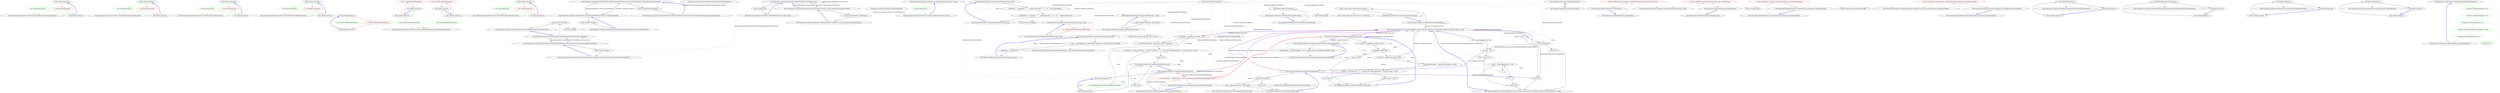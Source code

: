 digraph  {
n0 [cluster="lambda expression", label="Entry lambda expression", span="16-16"];
n1 [cluster="lambda expression", color=red, community=0, label="2: new RomanianFormatter()", span="16-16"];
n2 [cluster="lambda expression", label="Exit lambda expression", span="16-16"];
n3 [cluster="Humanizer.Localisation.Formatters.RomanianFormatter.RomanianFormatter()", label="Entry Humanizer.Localisation.Formatters.RomanianFormatter.RomanianFormatter()", span="2-2"];
n4 [cluster="lambda expression", label="Entry lambda expression", span="17-17"];
n5 [cluster="lambda expression", color=red, community=0, label="2: new RussianFormatter()", span="17-17"];
n6 [cluster="lambda expression", label="Exit lambda expression", span="17-17"];
n7 [cluster="Humanizer.Localisation.Formatters.RussianFormatter.RussianFormatter()", label="Entry Humanizer.Localisation.Formatters.RussianFormatter.RussianFormatter()", span="4-4"];
n8 [cluster="lambda expression", label="Entry lambda expression", span="18-18"];
n9 [cluster="lambda expression", color=red, community=0, label="2: new ArabicFormatter()", span="18-18"];
n10 [cluster="lambda expression", label="Exit lambda expression", span="18-18"];
n11 [cluster="Humanizer.Localisation.Formatters.ArabicFormatter.ArabicFormatter()", label="Entry Humanizer.Localisation.Formatters.ArabicFormatter.ArabicFormatter()", span="2-2"];
n12 [cluster="lambda expression", label="Entry lambda expression", span="19-19"];
n13 [cluster="lambda expression", color=red, community=0, label="2: new HebrewFormatter()", span="19-19"];
n14 [cluster="lambda expression", label="Exit lambda expression", span="19-19"];
n15 [cluster="Humanizer.Localisation.Formatters.HebrewFormatter.HebrewFormatter()", label="Entry Humanizer.Localisation.Formatters.HebrewFormatter.HebrewFormatter()", span="2-2"];
n16 [cluster="lambda expression", label="Entry lambda expression", span="20-20"];
n17 [cluster="lambda expression", color=red, community=0, label="2: new CzechSlovakPolishFormatter()", span="20-20"];
n18 [cluster="lambda expression", label="Exit lambda expression", span="20-20"];
n19 [cluster="Humanizer.Localisation.Formatters.CzechSlovakPolishFormatter.CzechSlovakPolishFormatter()", label="Entry Humanizer.Localisation.Formatters.CzechSlovakPolishFormatter.CzechSlovakPolishFormatter()", span="2-2"];
n20 [cluster="lambda expression", label="Entry lambda expression", span="21-21"];
n21 [cluster="lambda expression", color=red, community=1, label="2: new CzechSlovakPolishFormatter()", span="21-21"];
n22 [cluster="lambda expression", label="Exit lambda expression", span="21-21"];
n23 [cluster="lambda expression", label="Entry lambda expression", span="22-22"];
n24 [cluster="lambda expression", color=red, community=1, label="2: new CzechSlovakPolishFormatter()", span="22-22"];
n25 [cluster="lambda expression", label="Exit lambda expression", span="22-22"];
n26 [cluster="lambda expression", label="Entry lambda expression", span="23-23"];
n27 [cluster="lambda expression", color=red, community=0, label="2: new SerbianFormatter()", span="23-23"];
n28 [cluster="lambda expression", label="Exit lambda expression", span="23-23"];
n29 [cluster="Humanizer.Localisation.Formatters.SerbianFormatter.SerbianFormatter()", label="Entry Humanizer.Localisation.Formatters.SerbianFormatter.SerbianFormatter()", span="2-2"];
d1 [cluster="lambda expression", color=green, community=0, label="2: new RomanianFormatter()", span="16-16"];
d5 [cluster="lambda expression", color=green, community=0, label="2: new RussianFormatter()", span="17-17"];
d9 [cluster="lambda expression", color=green, community=0, label="2: new ArabicFormatter()", span="18-18"];
d13 [cluster="lambda expression", color=green, community=0, label="2: new HebrewFormatter()", span="19-19"];
d17 [cluster="lambda expression", color=green, community=0, label="2: new CzechSlovakPolishFormatter()", span="20-20"];
d21 [cluster="lambda expression", color=green, community=0, label="2: new CzechSlovakPolishFormatter()", span="21-21"];
d24 [cluster="lambda expression", color=green, community=0, label="2: new CzechSlovakPolishFormatter()", span="22-22"];
d27 [cluster="lambda expression", color=green, community=0, label="2: new SerbianFormatter()", span="23-23"];
m1_7 [cluster="Humanizer.Localisation.NumberToWords.DefaultNumberToWordsConverter.ConvertToOrdinal(int, Humanizer.GrammaticalGender)", file="DefaultNumberToWordsConverter.cs", label="Entry Humanizer.Localisation.NumberToWords.DefaultNumberToWordsConverter.ConvertToOrdinal(int, Humanizer.GrammaticalGender)", span="35-35"];
m1_8 [cluster="Humanizer.Localisation.NumberToWords.DefaultNumberToWordsConverter.ConvertToOrdinal(int, Humanizer.GrammaticalGender)", file="DefaultNumberToWordsConverter.cs", label="return ConvertToOrdinal(number);", span="37-37"];
m1_9 [cluster="Humanizer.Localisation.NumberToWords.DefaultNumberToWordsConverter.ConvertToOrdinal(int, Humanizer.GrammaticalGender)", file="DefaultNumberToWordsConverter.cs", label="Exit Humanizer.Localisation.NumberToWords.DefaultNumberToWordsConverter.ConvertToOrdinal(int, Humanizer.GrammaticalGender)", span="35-35"];
m1_6 [cluster="int.ToString()", file="DefaultNumberToWordsConverter.cs", label="Entry int.ToString()", span="0-0"];
m1_3 [cluster="Humanizer.Localisation.NumberToWords.DefaultNumberToWordsConverter.Convert(int)", file="DefaultNumberToWordsConverter.cs", label="Entry Humanizer.Localisation.NumberToWords.DefaultNumberToWordsConverter.Convert(int)", span="22-22"];
m1_4 [cluster="Humanizer.Localisation.NumberToWords.DefaultNumberToWordsConverter.Convert(int)", file="DefaultNumberToWordsConverter.cs", label="return number.ToString();", span="24-24"];
m1_5 [cluster="Humanizer.Localisation.NumberToWords.DefaultNumberToWordsConverter.Convert(int)", file="DefaultNumberToWordsConverter.cs", label="Exit Humanizer.Localisation.NumberToWords.DefaultNumberToWordsConverter.Convert(int)", span="22-22"];
m1_0 [cluster="Humanizer.Localisation.NumberToWords.DefaultNumberToWordsConverter.Convert(int, Humanizer.GrammaticalGender)", file="DefaultNumberToWordsConverter.cs", label="Entry Humanizer.Localisation.NumberToWords.DefaultNumberToWordsConverter.Convert(int, Humanizer.GrammaticalGender)", span="12-12"];
m1_1 [cluster="Humanizer.Localisation.NumberToWords.DefaultNumberToWordsConverter.Convert(int, Humanizer.GrammaticalGender)", file="DefaultNumberToWordsConverter.cs", label="return Convert(number);", span="14-14"];
m1_2 [cluster="Humanizer.Localisation.NumberToWords.DefaultNumberToWordsConverter.Convert(int, Humanizer.GrammaticalGender)", file="DefaultNumberToWordsConverter.cs", label="Exit Humanizer.Localisation.NumberToWords.DefaultNumberToWordsConverter.Convert(int, Humanizer.GrammaticalGender)", span="12-12"];
m1_10 [cluster="Humanizer.Localisation.NumberToWords.DefaultNumberToWordsConverter.ConvertToOrdinal(int)", file="DefaultNumberToWordsConverter.cs", label="Entry Humanizer.Localisation.NumberToWords.DefaultNumberToWordsConverter.ConvertToOrdinal(int)", span="45-45"];
m1_11 [cluster="Humanizer.Localisation.NumberToWords.DefaultNumberToWordsConverter.ConvertToOrdinal(int)", file="DefaultNumberToWordsConverter.cs", label="return number.ToString();", span="47-47"];
m1_12 [cluster="Humanizer.Localisation.NumberToWords.DefaultNumberToWordsConverter.ConvertToOrdinal(int)", file="DefaultNumberToWordsConverter.cs", label="Exit Humanizer.Localisation.NumberToWords.DefaultNumberToWordsConverter.ConvertToOrdinal(int)", span="45-45"];
m1_13 [file="DefaultNumberToWordsConverter.cs", label="Humanizer.Localisation.NumberToWords.DefaultNumberToWordsConverter", span=""];
m2_3 [cluster="Humanizer.Localisation.Ordinalizers.DefaultOrdinalizer.Convert(int, string)", file="DefaultOrdinalizer.cs", label="Entry Humanizer.Localisation.Ordinalizers.DefaultOrdinalizer.Convert(int, string)", span="9-9"];
m2_4 [cluster="Humanizer.Localisation.Ordinalizers.DefaultOrdinalizer.Convert(int, string)", file="DefaultOrdinalizer.cs", label="return numberString;", span="11-11"];
m2_5 [cluster="Humanizer.Localisation.Ordinalizers.DefaultOrdinalizer.Convert(int, string)", file="DefaultOrdinalizer.cs", label="Exit Humanizer.Localisation.Ordinalizers.DefaultOrdinalizer.Convert(int, string)", span="9-9"];
m2_0 [cluster="Humanizer.Localisation.Ordinalizers.DefaultOrdinalizer.Convert(int, string, Humanizer.GrammaticalGender)", file="DefaultOrdinalizer.cs", label="Entry Humanizer.Localisation.Ordinalizers.DefaultOrdinalizer.Convert(int, string, Humanizer.GrammaticalGender)", span="4-4"];
m2_1 [cluster="Humanizer.Localisation.Ordinalizers.DefaultOrdinalizer.Convert(int, string, Humanizer.GrammaticalGender)", file="DefaultOrdinalizer.cs", label="return Convert(number, numberString);", span="6-6"];
m2_2 [cluster="Humanizer.Localisation.Ordinalizers.DefaultOrdinalizer.Convert(int, string, Humanizer.GrammaticalGender)", file="DefaultOrdinalizer.cs", label="Exit Humanizer.Localisation.Ordinalizers.DefaultOrdinalizer.Convert(int, string, Humanizer.GrammaticalGender)", span="4-4"];
m2_6 [file="DefaultOrdinalizer.cs", label="Humanizer.Localisation.Ordinalizers.DefaultOrdinalizer", span=""];
m4_0 [cluster="Humanizer.Localisation.Ordinalizers.GermanOrdinalizer.Convert(int, string)", file="GermanOrdinalizer.cs", label="Entry Humanizer.Localisation.Ordinalizers.GermanOrdinalizer.Convert(int, string)", span="4-4"];
m4_1 [cluster="Humanizer.Localisation.Ordinalizers.GermanOrdinalizer.Convert(int, string)", color=green, community=0, file="GermanOrdinalizer.cs", label="1: return numberString + ''.'';", span="6-6"];
m4_2 [cluster="Humanizer.Localisation.Ordinalizers.GermanOrdinalizer.Convert(int, string)", file="GermanOrdinalizer.cs", label="Exit Humanizer.Localisation.Ordinalizers.GermanOrdinalizer.Convert(int, string)", span="4-4"];
m9_2 [cluster="Humanizer.Inflections.Vocabulary.AddIrregular(string, string)", file="NumberToWordsExtension.cs", label="Entry Humanizer.Inflections.Vocabulary.AddIrregular(string, string)", span="26-26"];
m9_3 [cluster="Humanizer.Inflections.Vocabulary.AddIrregular(string, string)", file="NumberToWordsExtension.cs", label="AddPlural(''('' + singular[0] + '')'' + singular.Substring(1) + ''$'', ''$1'' + plural.Substring(1))", span="28-28"];
m9_4 [cluster="Humanizer.Inflections.Vocabulary.AddIrregular(string, string)", file="NumberToWordsExtension.cs", label="AddSingular(''('' + plural[0] + '')'' + plural.Substring(1) + ''$'', ''$1'' + singular.Substring(1))", span="29-29"];
m9_5 [cluster="Humanizer.Inflections.Vocabulary.AddIrregular(string, string)", file="NumberToWordsExtension.cs", label="Exit Humanizer.Inflections.Vocabulary.AddIrregular(string, string)", span="26-26"];
m9_71 [cluster="System.Text.RegularExpressions.Regex.Replace(string, string)", file="NumberToWordsExtension.cs", label="Entry System.Text.RegularExpressions.Regex.Replace(string, string)", span="0-0"];
m9_9 [cluster="Humanizer.Inflections.Vocabulary.AddUncountable(string)", file="NumberToWordsExtension.cs", label="Entry Humanizer.Inflections.Vocabulary.AddUncountable(string)", span="36-36"];
m9_10 [cluster="Humanizer.Inflections.Vocabulary.AddUncountable(string)", file="NumberToWordsExtension.cs", label="_uncountables.Add(word.ToLower())", span="38-38"];
m9_11 [cluster="Humanizer.Inflections.Vocabulary.AddUncountable(string)", file="NumberToWordsExtension.cs", label="Exit Humanizer.Inflections.Vocabulary.AddUncountable(string)", span="36-36"];
m9_43 [cluster="Humanizer.Inflections.Vocabulary.Singularize(string, Humanizer.Plurality)", file="NumberToWordsExtension.cs", label="Entry Humanizer.Inflections.Vocabulary.Singularize(string, Humanizer.Plurality)", span="123-123"];
m9_44 [cluster="Humanizer.Inflections.Vocabulary.Singularize(string, Humanizer.Plurality)", file="NumberToWordsExtension.cs", label="return plurality == Plurality.Singular ? word : Singularize(word, inputIsKnownToBePlural: false);", span="125-125"];
m9_45 [cluster="Humanizer.Inflections.Vocabulary.Singularize(string, Humanizer.Plurality)", file="NumberToWordsExtension.cs", label="Exit Humanizer.Inflections.Vocabulary.Singularize(string, Humanizer.Plurality)", span="123-123"];
m9_7 [cluster="Humanizer.Inflections.Vocabulary.AddPlural(string, string)", file="NumberToWordsExtension.cs", label="Entry Humanizer.Inflections.Vocabulary.AddPlural(string, string)", span="46-46"];
m9_14 [cluster="Humanizer.Inflections.Vocabulary.AddPlural(string, string)", file="NumberToWordsExtension.cs", label="_plurals.Add(new Rule(rule, replacement))", span="48-48"];
m9_15 [cluster="Humanizer.Inflections.Vocabulary.AddPlural(string, string)", file="NumberToWordsExtension.cs", label="Exit Humanizer.Inflections.Vocabulary.AddPlural(string, string)", span="46-46"];
m9_61 [cluster="System.Collections.Generic.List<T>.Contains(T)", file="NumberToWordsExtension.cs", label="Entry System.Collections.Generic.List<T>.Contains(T)", span="0-0"];
m9_23 [cluster="Humanizer.Inflections.Vocabulary.Pluralize(string, bool)", file="NumberToWordsExtension.cs", label="var asSingular = ApplyRules(_singulars, word)", span="74-74"];
m9_29 [cluster="Humanizer.Inflections.Vocabulary.ApplyRules(System.Collections.Generic.IList<Humanizer.Inflections.Vocabulary.Rule>, string)", file="NumberToWordsExtension.cs", label="Entry Humanizer.Inflections.Vocabulary.ApplyRules(System.Collections.Generic.IList<Humanizer.Inflections.Vocabulary.Rule>, string)", span="128-128"];
m9_46 [cluster="Humanizer.Inflections.Vocabulary.ApplyRules(System.Collections.Generic.IList<Humanizer.Inflections.Vocabulary.Rule>, string)", file="NumberToWordsExtension.cs", label="word == null", span="130-130"];
m9_48 [cluster="Humanizer.Inflections.Vocabulary.ApplyRules(System.Collections.Generic.IList<Humanizer.Inflections.Vocabulary.Rule>, string)", file="NumberToWordsExtension.cs", label="IsUncountable(word)", span="133-133"];
m9_49 [cluster="Humanizer.Inflections.Vocabulary.ApplyRules(System.Collections.Generic.IList<Humanizer.Inflections.Vocabulary.Rule>, string)", file="NumberToWordsExtension.cs", label="return word;", span="134-134"];
m9_50 [cluster="Humanizer.Inflections.Vocabulary.ApplyRules(System.Collections.Generic.IList<Humanizer.Inflections.Vocabulary.Rule>, string)", file="NumberToWordsExtension.cs", label="var result = word", span="136-136"];
m9_51 [cluster="Humanizer.Inflections.Vocabulary.ApplyRules(System.Collections.Generic.IList<Humanizer.Inflections.Vocabulary.Rule>, string)", file="NumberToWordsExtension.cs", label="int i = rules.Count - 1", span="137-137"];
m9_53 [cluster="Humanizer.Inflections.Vocabulary.ApplyRules(System.Collections.Generic.IList<Humanizer.Inflections.Vocabulary.Rule>, string)", file="NumberToWordsExtension.cs", label="(result = rules[i].Apply(word)) != null", span="139-139"];
m9_47 [cluster="Humanizer.Inflections.Vocabulary.ApplyRules(System.Collections.Generic.IList<Humanizer.Inflections.Vocabulary.Rule>, string)", file="NumberToWordsExtension.cs", label="return null;", span="131-131"];
m9_55 [cluster="Humanizer.Inflections.Vocabulary.ApplyRules(System.Collections.Generic.IList<Humanizer.Inflections.Vocabulary.Rule>, string)", file="NumberToWordsExtension.cs", label="return result;", span="142-142"];
m9_52 [cluster="Humanizer.Inflections.Vocabulary.ApplyRules(System.Collections.Generic.IList<Humanizer.Inflections.Vocabulary.Rule>, string)", file="NumberToWordsExtension.cs", label="i >= 0", span="137-137"];
m9_54 [cluster="Humanizer.Inflections.Vocabulary.ApplyRules(System.Collections.Generic.IList<Humanizer.Inflections.Vocabulary.Rule>, string)", file="NumberToWordsExtension.cs", label="i--", span="137-137"];
m9_56 [cluster="Humanizer.Inflections.Vocabulary.ApplyRules(System.Collections.Generic.IList<Humanizer.Inflections.Vocabulary.Rule>, string)", file="NumberToWordsExtension.cs", label="Exit Humanizer.Inflections.Vocabulary.ApplyRules(System.Collections.Generic.IList<Humanizer.Inflections.Vocabulary.Rule>, string)", span="128-128"];
m9_8 [cluster="Humanizer.Inflections.Vocabulary.AddSingular(string, string)", file="NumberToWordsExtension.cs", label="Entry Humanizer.Inflections.Vocabulary.AddSingular(string, string)", span="56-56"];
m9_17 [cluster="Humanizer.Inflections.Vocabulary.AddSingular(string, string)", color=red, community=0, file="NumberToWordsExtension.cs", label="0: _singulars.Add(new Rule(rule, replacement))", span="58-58"];
m9_18 [cluster="Humanizer.Inflections.Vocabulary.AddSingular(string, string)", file="NumberToWordsExtension.cs", label="Exit Humanizer.Inflections.Vocabulary.AddSingular(string, string)", span="56-56"];
m9_19 [cluster="Humanizer.Inflections.Vocabulary.Pluralize(string, bool)", file="NumberToWordsExtension.cs", label="Entry Humanizer.Inflections.Vocabulary.Pluralize(string, bool)", span="67-67"];
m9_20 [cluster="lambda expression", file="NumberToWordsExtension.cs", label="Entry lambda expression", span="20-20"];
m9_21 [cluster="lambda expression", color=green, community=0, file="NumberToWordsExtension.cs", label="0: new BrazilianPortugueseNumberToWordsConverter()", span="20-20"];
m9_25 [cluster="Humanizer.Inflections.Vocabulary.Pluralize(string, bool)", file="NumberToWordsExtension.cs", label="asSingular != null && asSingular != word && asSingular + ''s'' != word && asSingularAsPlural == word && result != word", span="76-76"];
m9_26 [cluster="Humanizer.Inflections.Vocabulary.Pluralize(string, bool)", file="NumberToWordsExtension.cs", label="return word;", span="77-77"];
m9_22 [cluster="lambda expression", file="NumberToWordsExtension.cs", label="Exit lambda expression", span="20-20"];
m9_27 [cluster="Humanizer.Inflections.Vocabulary.Pluralize(string, bool)", file="NumberToWordsExtension.cs", label="return result;", span="79-79"];
m9_24 [cluster="Humanizer.Inflections.Vocabulary.Pluralize(string, bool)", file="NumberToWordsExtension.cs", label="var asSingularAsPlural = ApplyRules(_plurals, asSingular)", span="75-75"];
m9_28 [cluster="Humanizer.Inflections.Vocabulary.Pluralize(string, bool)", file="NumberToWordsExtension.cs", label="Exit Humanizer.Inflections.Vocabulary.Pluralize(string, bool)", span="67-67"];
m9_0 [cluster="Humanizer.Inflections.Vocabulary.Vocabulary()", file="NumberToWordsExtension.cs", label="Entry Humanizer.Inflections.Vocabulary.Vocabulary()", span="13-13"];
m9_1 [cluster="Humanizer.Inflections.Vocabulary.Vocabulary()", file="NumberToWordsExtension.cs", label="Exit Humanizer.Inflections.Vocabulary.Vocabulary()", span="13-13"];
m9_33 [cluster="Humanizer.Inflections.Vocabulary.Singularize(string, bool)", file="NumberToWordsExtension.cs", label="Entry Humanizer.Inflections.Vocabulary.Singularize(string, bool)", span="100-100"];
m9_34 [cluster="Humanizer.Inflections.Vocabulary.Singularize(string, bool)", file="NumberToWordsExtension.cs", label="var result = ApplyRules(_singulars, word)", span="102-102"];
m9_35 [cluster="Humanizer.Inflections.Vocabulary.Singularize(string, bool)", file="NumberToWordsExtension.cs", label=inputIsKnownToBePlural, span="104-104"];
m9_37 [cluster="Humanizer.Inflections.Vocabulary.Singularize(string, bool)", file="NumberToWordsExtension.cs", label="var asPlural = ApplyRules(_plurals, word)", span="108-108"];
m9_39 [cluster="Humanizer.Inflections.Vocabulary.Singularize(string, bool)", file="NumberToWordsExtension.cs", label="asPlural != word && word + ''s'' != asPlural && asPluralAsSingular == word && result != word", span="110-110"];
m9_40 [cluster="Humanizer.Inflections.Vocabulary.Singularize(string, bool)", file="NumberToWordsExtension.cs", label="return word;", span="111-111"];
m9_41 [cluster="Humanizer.Inflections.Vocabulary.Singularize(string, bool)", file="NumberToWordsExtension.cs", label="return result ?? word;", span="113-113"];
m9_36 [cluster="Humanizer.Inflections.Vocabulary.Singularize(string, bool)", file="NumberToWordsExtension.cs", label="return result;", span="105-105"];
m9_38 [cluster="Humanizer.Inflections.Vocabulary.Singularize(string, bool)", file="NumberToWordsExtension.cs", label="var asPluralAsSingular = ApplyRules(_singulars, asPlural)", span="109-109"];
m9_42 [cluster="Humanizer.Inflections.Vocabulary.Singularize(string, bool)", file="NumberToWordsExtension.cs", label="Exit Humanizer.Inflections.Vocabulary.Singularize(string, bool)", span="100-100"];
m9_58 [cluster="Humanizer.Inflections.Vocabulary.Rule.Apply(string)", file="NumberToWordsExtension.cs", label="Entry Humanizer.Inflections.Vocabulary.Rule.Apply(string)", span="161-161"];
m9_66 [cluster="Humanizer.Inflections.Vocabulary.Rule.Apply(string)", file="NumberToWordsExtension.cs", label="!_regex.IsMatch(word)", span="163-163"];
m9_68 [cluster="Humanizer.Inflections.Vocabulary.Rule.Apply(string)", file="NumberToWordsExtension.cs", label="return _regex.Replace(word, _replacement);", span="166-166"];
m9_67 [cluster="Humanizer.Inflections.Vocabulary.Rule.Apply(string)", file="NumberToWordsExtension.cs", label="return null;", span="164-164"];
m9_69 [cluster="Humanizer.Inflections.Vocabulary.Rule.Apply(string)", file="NumberToWordsExtension.cs", label="Exit Humanizer.Inflections.Vocabulary.Rule.Apply(string)", span="161-161"];
m9_57 [cluster="Humanizer.Inflections.Vocabulary.IsUncountable(string)", file="NumberToWordsExtension.cs", label="Entry Humanizer.Inflections.Vocabulary.IsUncountable(string)", span="145-145"];
m9_59 [cluster="Humanizer.Inflections.Vocabulary.IsUncountable(string)", file="NumberToWordsExtension.cs", label="return _uncountables.Contains(word.ToLower());", span="147-147"];
m9_60 [cluster="Humanizer.Inflections.Vocabulary.IsUncountable(string)", file="NumberToWordsExtension.cs", label="Exit Humanizer.Inflections.Vocabulary.IsUncountable(string)", span="145-145"];
m9_65 [cluster="System.Text.RegularExpressions.Regex.Regex(string, System.Text.RegularExpressions.RegexOptions)", file="NumberToWordsExtension.cs", label="Entry System.Text.RegularExpressions.Regex.Regex(string, System.Text.RegularExpressions.RegexOptions)", span="0-0"];
m9_70 [cluster="System.Text.RegularExpressions.Regex.IsMatch(string)", file="NumberToWordsExtension.cs", label="Entry System.Text.RegularExpressions.Regex.IsMatch(string)", span="0-0"];
m9_13 [cluster="System.Collections.Generic.List<T>.Add(T)", file="NumberToWordsExtension.cs", label="Entry System.Collections.Generic.List<T>.Add(T)", span="0-0"];
m9_16 [cluster="Humanizer.Inflections.Vocabulary.Rule.Rule(string, string)", file="NumberToWordsExtension.cs", label="Entry Humanizer.Inflections.Vocabulary.Rule.Rule(string, string)", span="155-155"];
m9_62 [cluster="Humanizer.Inflections.Vocabulary.Rule.Rule(string, string)", file="NumberToWordsExtension.cs", label="_regex = new Regex(pattern, RegexOptions.IgnoreCase | RegexOptionsUtil.Compiled)", span="157-157"];
m9_63 [cluster="Humanizer.Inflections.Vocabulary.Rule.Rule(string, string)", file="NumberToWordsExtension.cs", label="_replacement = replacement", span="158-158"];
m9_64 [cluster="Humanizer.Inflections.Vocabulary.Rule.Rule(string, string)", file="NumberToWordsExtension.cs", label="Exit Humanizer.Inflections.Vocabulary.Rule.Rule(string, string)", span="155-155"];
m9_12 [cluster="string.ToLower()", file="NumberToWordsExtension.cs", label="Entry string.ToLower()", span="0-0"];
m9_30 [cluster="Humanizer.Inflections.Vocabulary.Pluralize(string, Humanizer.Plurality)", file="NumberToWordsExtension.cs", label="Entry Humanizer.Inflections.Vocabulary.Pluralize(string, Humanizer.Plurality)", span="89-89"];
m9_31 [cluster="Humanizer.Inflections.Vocabulary.Pluralize(string, Humanizer.Plurality)", color=red, community=0, file="NumberToWordsExtension.cs", label="2: return plurality == Plurality.Plural ? word : Pluralize(word, inputIsKnownToBeSingular: false);", span="91-91"];
m9_32 [cluster="Humanizer.Inflections.Vocabulary.Pluralize(string, Humanizer.Plurality)", file="NumberToWordsExtension.cs", label="Exit Humanizer.Inflections.Vocabulary.Pluralize(string, Humanizer.Plurality)", span="89-89"];
m9_6 [cluster="string.Substring(int)", file="NumberToWordsExtension.cs", label="Entry string.Substring(int)", span="0-0"];
m9_72 [file="NumberToWordsExtension.cs", label="Humanizer.Inflections.Vocabulary", span=""];
m9_73 [file="NumberToWordsExtension.cs", label="Humanizer.Inflections.Vocabulary.Rule", span=""];
m11_28 [cluster="int.ToString(System.IFormatProvider)", file="OrdinalizeExtensions.cs", label="Entry int.ToString(System.IFormatProvider)", span="0-0"];
m11_7 [cluster="Humanizer.Localisation.Ordinalizers.SpanishOrdinalizer.SpanishOrdinalizer()", file="OrdinalizeExtensions.cs", label="Entry Humanizer.Localisation.Ordinalizers.SpanishOrdinalizer.SpanishOrdinalizer()", span="2-2"];
m11_25 [cluster="Humanizer.OrdinalizeExtensions.Ordinalize(int)", file="OrdinalizeExtensions.cs", label="Entry Humanizer.OrdinalizeExtensions.Ordinalize(int)", span="50-50"];
m11_26 [cluster="Humanizer.OrdinalizeExtensions.Ordinalize(int)", color=red, community=0, file="OrdinalizeExtensions.cs", label="0: return Ordinalizer.Convert(number, number.ToString(CultureInfo.InvariantCulture));", span="52-52"];
m11_27 [cluster="Humanizer.OrdinalizeExtensions.Ordinalize(int)", file="OrdinalizeExtensions.cs", label="Exit Humanizer.OrdinalizeExtensions.Ordinalize(int)", span="50-50"];
m11_21 [cluster="Humanizer.OrdinalizeExtensions.Ordinalize(string, Humanizer.GrammaticalGender)", file="OrdinalizeExtensions.cs", label="Entry Humanizer.OrdinalizeExtensions.Ordinalize(string, Humanizer.GrammaticalGender)", span="40-40"];
m11_22 [cluster="Humanizer.OrdinalizeExtensions.Ordinalize(string, Humanizer.GrammaticalGender)", color=red, community=0, file="OrdinalizeExtensions.cs", label="0: return Ordinalizer.Convert(int.Parse(numberString), numberString, gender);", span="42-42"];
m11_23 [cluster="Humanizer.OrdinalizeExtensions.Ordinalize(string, Humanizer.GrammaticalGender)", file="OrdinalizeExtensions.cs", label="Exit Humanizer.OrdinalizeExtensions.Ordinalize(string, Humanizer.GrammaticalGender)", span="40-40"];
m11_11 [cluster="Humanizer.Localisation.Ordinalizers.BrazilianPortugueseOrdinalizer.BrazilianPortugueseOrdinalizer()", file="OrdinalizeExtensions.cs", label="Entry Humanizer.Localisation.Ordinalizers.BrazilianPortugueseOrdinalizer.BrazilianPortugueseOrdinalizer()", span="2-2"];
m11_16 [cluster="Humanizer.OrdinalizeExtensions.Ordinalize(string)", file="OrdinalizeExtensions.cs", label="Entry Humanizer.OrdinalizeExtensions.Ordinalize(string)", span="26-26"];
m11_17 [cluster="Humanizer.OrdinalizeExtensions.Ordinalize(string)", color=red, community=0, file="OrdinalizeExtensions.cs", label="0: return Ordinalizer.Convert(int.Parse(numberString), numberString);", span="28-28"];
m11_18 [cluster="Humanizer.OrdinalizeExtensions.Ordinalize(string)", file="OrdinalizeExtensions.cs", label="Exit Humanizer.OrdinalizeExtensions.Ordinalize(string)", span="26-26"];
m11_19 [cluster="int.Parse(string)", file="OrdinalizeExtensions.cs", label="Entry int.Parse(string)", span="0-0"];
m11_3 [cluster="Humanizer.Localisation.Ordinalizers.EnglishOrdinalizer.EnglishOrdinalizer()", file="OrdinalizeExtensions.cs", label="Entry Humanizer.Localisation.Ordinalizers.EnglishOrdinalizer.EnglishOrdinalizer()", span="2-2"];
m11_20 [cluster="Humanizer.Localisation.Ordinalizers.DefaultOrdinalizer.Convert(int, string)", file="OrdinalizeExtensions.cs", label="Entry Humanizer.Localisation.Ordinalizers.DefaultOrdinalizer.Convert(int, string)", span="9-9"];
m11_29 [cluster="Humanizer.OrdinalizeExtensions.Ordinalize(int, Humanizer.GrammaticalGender)", file="OrdinalizeExtensions.cs", label="Entry Humanizer.OrdinalizeExtensions.Ordinalize(int, Humanizer.GrammaticalGender)", span="64-64"];
m11_30 [cluster="Humanizer.OrdinalizeExtensions.Ordinalize(int, Humanizer.GrammaticalGender)", color=red, community=0, file="OrdinalizeExtensions.cs", label="0: return Ordinalizer.Convert(number, number.ToString(CultureInfo.InvariantCulture), gender);", span="66-66"];
m11_31 [cluster="Humanizer.OrdinalizeExtensions.Ordinalize(int, Humanizer.GrammaticalGender)", file="OrdinalizeExtensions.cs", label="Exit Humanizer.OrdinalizeExtensions.Ordinalize(int, Humanizer.GrammaticalGender)", span="64-64"];
m11_15 [cluster="Humanizer.Localisation.Ordinalizers.RussianOrdinalizer.RussianOrdinalizer()", file="OrdinalizeExtensions.cs", label="Entry Humanizer.Localisation.Ordinalizers.RussianOrdinalizer.RussianOrdinalizer()", span="2-2"];
m11_12 [cluster="lambda expression", file="OrdinalizeExtensions.cs", label="Entry lambda expression", span="18-18"];
m11_0 [cluster="lambda expression", file="OrdinalizeExtensions.cs", label="Entry lambda expression", span="15-15"];
m11_1 [cluster="lambda expression", file="OrdinalizeExtensions.cs", label="new EnglishOrdinalizer()", span="15-15"];
m11_2 [cluster="lambda expression", file="OrdinalizeExtensions.cs", label="Exit lambda expression", span="15-15"];
m11_4 [cluster="lambda expression", file="OrdinalizeExtensions.cs", label="Entry lambda expression", span="16-16"];
m11_5 [cluster="lambda expression", file="OrdinalizeExtensions.cs", label="new SpanishOrdinalizer()", span="16-16"];
m11_6 [cluster="lambda expression", file="OrdinalizeExtensions.cs", label="Exit lambda expression", span="16-16"];
m11_8 [cluster="lambda expression", file="OrdinalizeExtensions.cs", label="Entry lambda expression", span="17-17"];
m11_9 [cluster="lambda expression", file="OrdinalizeExtensions.cs", label="new BrazilianPortugueseOrdinalizer()", span="17-17"];
m11_10 [cluster="lambda expression", file="OrdinalizeExtensions.cs", label="Exit lambda expression", span="17-17"];
m11_13 [cluster="lambda expression", file="OrdinalizeExtensions.cs", label="new RussianOrdinalizer()", span="18-18"];
m11_14 [cluster="lambda expression", file="OrdinalizeExtensions.cs", label="Exit lambda expression", span="18-18"];
m11_24 [cluster="Humanizer.Localisation.Ordinalizers.DefaultOrdinalizer.Convert(int, string, Humanizer.GrammaticalGender)", file="OrdinalizeExtensions.cs", label="Entry Humanizer.Localisation.Ordinalizers.DefaultOrdinalizer.Convert(int, string, Humanizer.GrammaticalGender)", span="4-4"];
m12_0 [cluster="Humanizer.Configuration.OrdinalizerRegistry.OrdinalizerRegistry()", file="OrdinalizerRegistry.cs", label="Entry Humanizer.Configuration.OrdinalizerRegistry.OrdinalizerRegistry()", span="6-6"];
m12_1 [cluster="Humanizer.Configuration.OrdinalizerRegistry.OrdinalizerRegistry()", color=green, community=0, file="OrdinalizerRegistry.cs", label="0: Register<EnglishOrdinalizer>(''en'')", span="8-8"];
m12_2 [cluster="Humanizer.Configuration.OrdinalizerRegistry.OrdinalizerRegistry()", color=green, community=0, file="OrdinalizerRegistry.cs", label="0: Register<SpanishOrdinalizer>(''es'')", span="9-9"];
m12_3 [cluster="Humanizer.Configuration.OrdinalizerRegistry.OrdinalizerRegistry()", color=green, community=0, file="OrdinalizerRegistry.cs", label="0: Register<RussianOrdinalizer>(''ru'')", span="10-10"];
m12_4 [cluster="Humanizer.Configuration.OrdinalizerRegistry.OrdinalizerRegistry()", color=green, community=0, file="OrdinalizerRegistry.cs", label="0: Register<BrazilianPortugueseOrdinalizer>(''pt-BR'')", span="11-11"];
m12_5 [cluster="Humanizer.Configuration.OrdinalizerRegistry.OrdinalizerRegistry()", color=green, community=0, file="OrdinalizerRegistry.cs", label="0: Register<GermanOrdinalizer>(''de'')", span="12-12"];
m12_6 [cluster="Humanizer.Configuration.OrdinalizerRegistry.OrdinalizerRegistry()", file="OrdinalizerRegistry.cs", label="Exit Humanizer.Configuration.OrdinalizerRegistry.OrdinalizerRegistry()", span="6-6"];
m12_7 [cluster="Unk.>", file="OrdinalizerRegistry.cs", label="Entry Unk.>", span=""];
n0 -> n1  [color=red, key=0, style=solid];
n0 -> d1  [color=green, key=0, style=solid];
n1 -> n2  [color=red, key=0, style=solid];
n1 -> n3  [color=red, key=2, style=dotted];
n2 -> n0  [color=blue, key=0, style=bold];
n4 -> n5  [color=red, key=0, style=solid];
n4 -> d5  [color=green, key=0, style=solid];
n5 -> n6  [color=red, key=0, style=solid];
n5 -> n7  [color=red, key=2, style=dotted];
n6 -> n4  [color=blue, key=0, style=bold];
n8 -> n9  [color=red, key=0, style=solid];
n8 -> d9  [color=green, key=0, style=solid];
n9 -> n10  [color=red, key=0, style=solid];
n9 -> n11  [color=red, key=2, style=dotted];
n10 -> n8  [color=blue, key=0, style=bold];
n12 -> n13  [color=red, key=0, style=solid];
n12 -> d13  [color=green, key=0, style=solid];
n13 -> n14  [color=red, key=0, style=solid];
n13 -> n15  [color=red, key=2, style=dotted];
n14 -> n12  [color=blue, key=0, style=bold];
n16 -> n17  [color=red, key=0, style=solid];
n16 -> d17  [color=green, key=0, style=solid];
n17 -> n18  [color=red, key=0, style=solid];
n17 -> n19  [color=red, key=2, style=dotted];
n18 -> n16  [color=blue, key=0, style=bold];
n20 -> n21  [color=red, key=0, style=solid];
n20 -> d21  [color=green, key=0, style=solid];
n21 -> n22  [color=red, key=0, style=solid];
n21 -> n19  [color=red, key=2, style=dotted];
n22 -> n20  [color=blue, key=0, style=bold];
n23 -> n24  [color=red, key=0, style=solid];
n23 -> d24  [color=green, key=0, style=solid];
n24 -> n25  [color=red, key=0, style=solid];
n24 -> n19  [color=red, key=2, style=dotted];
n25 -> n23  [color=blue, key=0, style=bold];
n26 -> n27  [color=red, key=0, style=solid];
n26 -> d27  [color=green, key=0, style=solid];
n27 -> n28  [color=red, key=0, style=solid];
n27 -> n29  [color=red, key=2, style=dotted];
n28 -> n26  [color=blue, key=0, style=bold];
d1 -> n2  [color=green, key=0, style=solid];
d1 -> n3  [color=green, key=2, style=dotted];
d5 -> n6  [color=green, key=0, style=solid];
d5 -> n7  [color=green, key=2, style=dotted];
d9 -> n10  [color=green, key=0, style=solid];
d9 -> n11  [color=green, key=2, style=dotted];
d13 -> n14  [color=green, key=0, style=solid];
d13 -> n15  [color=green, key=2, style=dotted];
d17 -> n18  [color=green, key=0, style=solid];
d17 -> n19  [color=green, key=2, style=dotted];
d21 -> n22  [color=green, key=0, style=solid];
d21 -> n19  [color=green, key=2, style=dotted];
d24 -> n25  [color=green, key=0, style=solid];
d24 -> n19  [color=green, key=2, style=dotted];
d27 -> n28  [color=green, key=0, style=solid];
d27 -> n29  [color=green, key=2, style=dotted];
m1_7 -> m1_8  [key=0, style=solid];
m1_7 -> m1_10  [color=darkorchid, key=3, label="method methodReturn string ConvertToOrdinal", style=bold];
m1_8 -> m1_9  [key=0, style=solid];
m1_8 -> m1_10  [key=2, style=dotted];
m1_9 -> m1_7  [color=blue, key=0, style=bold];
m1_3 -> m1_4  [key=0, style=solid];
m1_3 -> m1_0  [color=darkorchid, key=3, label="Parameter variable int number", style=bold];
m1_4 -> m1_5  [key=0, style=solid];
m1_4 -> m1_6  [key=2, style=dotted];
m1_5 -> m1_3  [color=blue, key=0, style=bold];
m1_0 -> m1_1  [key=0, style=solid];
m1_0 -> m1_3  [color=darkorchid, key=3, label="method methodReturn string Convert", style=bold];
m1_1 -> m1_2  [key=0, style=solid];
m1_1 -> m1_3  [key=2, style=dotted];
m1_2 -> m1_0  [color=blue, key=0, style=bold];
m1_10 -> m1_11  [key=0, style=solid];
m1_10 -> m1_7  [color=darkorchid, key=3, label="Parameter variable int number", style=bold];
m1_11 -> m1_12  [key=0, style=solid];
m1_11 -> m1_6  [key=2, style=dotted];
m1_12 -> m1_10  [color=blue, key=0, style=bold];
m1_13 -> m1_1  [color=darkseagreen4, key=1, label="Humanizer.Localisation.NumberToWords.DefaultNumberToWordsConverter", style=dashed];
m1_13 -> m1_8  [color=darkseagreen4, key=1, label="Humanizer.Localisation.NumberToWords.DefaultNumberToWordsConverter", style=dashed];
m2_3 -> m2_4  [key=0, style=solid];
m2_3 -> m2_0  [color=darkorchid, key=3, label="Parameter variable string numberString", style=bold];
m2_3 -> m2_3  [color=darkorchid, key=3, label="method methodReturn string Convert", style=bold];
m2_4 -> m2_5  [key=0, style=solid];
m2_5 -> m2_3  [color=blue, key=0, style=bold];
m2_0 -> m2_1  [key=0, style=solid];
m2_0 -> m2_3  [color=darkorchid, key=3, label="method methodReturn string Convert", style=bold];
m2_1 -> m2_2  [key=0, style=solid];
m2_1 -> m2_3  [key=2, style=dotted];
m2_2 -> m2_0  [color=blue, key=0, style=bold];
m2_6 -> m2_1  [color=darkseagreen4, key=1, label="Humanizer.Localisation.Ordinalizers.DefaultOrdinalizer", style=dashed];
m4_0 -> m4_1  [color=green, key=0, style=solid];
m4_1 -> m4_2  [color=green, key=0, style=solid];
m4_2 -> m4_0  [color=blue, key=0, style=bold];
m9_2 -> m9_3  [key=0, style=solid];
m9_2 -> m9_4  [color=darkseagreen4, key=1, label=string, style=dashed];
m9_3 -> m9_4  [key=0, style=solid];
m9_3 -> m9_6  [key=2, style=dotted];
m9_3 -> m9_7  [key=2, style=dotted];
m9_4 -> m9_5  [key=0, style=solid];
m9_4 -> m9_6  [key=2, style=dotted];
m9_4 -> m9_8  [key=2, style=dotted];
m9_5 -> m9_2  [color=blue, key=0, style=bold];
m9_9 -> m9_10  [key=0, style=solid];
m9_10 -> m9_11  [key=0, style=solid];
m9_10 -> m9_12  [key=2, style=dotted];
m9_10 -> m9_13  [key=2, style=dotted];
m9_11 -> m9_9  [color=blue, key=0, style=bold];
m9_43 -> m9_44  [key=0, style=solid];
m9_44 -> m9_45  [key=0, style=solid];
m9_44 -> m9_33  [key=2, style=dotted];
m9_45 -> m9_43  [color=blue, key=0, style=bold];
m9_7 -> m9_14  [key=0, style=solid];
m9_14 -> m9_15  [key=0, style=solid];
m9_14 -> m9_16  [key=2, style=dotted];
m9_14 -> m9_13  [key=2, style=dotted];
m9_15 -> m9_7  [color=blue, key=0, style=bold];
m9_23 -> m9_24  [key=0, style=solid];
m9_23 -> m9_29  [key=2, style=dotted];
m9_23 -> m9_25  [color=darkseagreen4, key=1, label=asSingular, style=dashed];
m9_29 -> m9_46  [key=0, style=solid];
m9_29 -> m9_48  [color=darkseagreen4, key=1, label=string, style=dashed];
m9_29 -> m9_49  [color=darkseagreen4, key=1, label=string, style=dashed];
m9_29 -> m9_50  [color=darkseagreen4, key=1, label=string, style=dashed];
m9_29 -> m9_51  [color=darkseagreen4, key=1, label="System.Collections.Generic.IList<Humanizer.Inflections.Vocabulary.Rule>", style=dashed];
m9_29 -> m9_53  [color=darkseagreen4, key=1, label="System.Collections.Generic.IList<Humanizer.Inflections.Vocabulary.Rule>", style=dashed];
m9_29 -> m9_19  [color=darkorchid, key=3, label="Parameter variable string word", style=bold];
m9_29 -> m9_23  [color=darkorchid, key=3, label="Parameter variable string word", style=bold];
m9_29 -> m9_33  [color=darkorchid, key=3, label="Parameter variable string word", style=bold];
m9_29 -> m9_37  [color=darkorchid, key=3, label="Parameter variable string word", style=bold];
m9_29 -> m9_47  [color=darkorchid, key=3, label="method methodReturn string ApplyRules", style=bold];
m9_29 -> m9_29  [color=darkorchid, key=3, label="method methodReturn string ApplyRules", style=bold];
m9_46 -> m9_47  [key=0, style=solid];
m9_46 -> m9_48  [key=0, style=solid];
m9_48 -> m9_49  [key=0, style=solid];
m9_48 -> m9_50  [key=0, style=solid];
m9_48 -> m9_57  [key=2, style=dotted];
m9_49 -> m9_56  [key=0, style=solid];
m9_50 -> m9_51  [key=0, style=solid];
m9_50 -> m9_55  [color=darkseagreen4, key=1, label=result, style=dashed];
m9_50 -> m9_29  [color=darkorchid, key=3, label="Local variable string result", style=bold];
m9_50 -> m9_58  [color=darkorchid, key=3, label="Local variable string result", style=bold];
m9_51 -> m9_52  [key=0, style=solid];
m9_51 -> m9_53  [color=darkseagreen4, key=1, label=i, style=dashed];
m9_51 -> m9_54  [color=darkseagreen4, key=1, label=i, style=dashed];
m9_53 -> m9_54  [key=0, style=solid];
m9_53 -> m9_55  [key=0, style=solid];
m9_53 -> m9_58  [key=2, style=dotted];
m9_47 -> m9_56  [key=0, style=solid];
m9_55 -> m9_56  [key=0, style=solid];
m9_52 -> m9_53  [key=0, style=solid];
m9_52 -> m9_55  [key=0, style=solid];
m9_54 -> m9_52  [key=0, style=solid];
m9_54 -> m9_54  [color=darkseagreen4, key=1, label=i, style=dashed];
m9_56 -> m9_29  [color=blue, key=0, style=bold];
m9_8 -> m9_17  [color=red, key=0, style=solid];
m9_17 -> m9_18  [color=red, key=0, style=solid];
m9_17 -> m9_16  [color=red, key=2, style=dotted];
m9_17 -> m9_13  [color=red, key=2, style=dotted];
m9_18 -> m9_8  [color=blue, key=0, style=bold];
m9_19 -> m9_20  [key=0, style=solid];
m9_19 -> m9_21  [color=darkseagreen4, key=1, label=bool, style=dashed];
m9_19 -> m9_23  [color=darkseagreen4, key=1, label=string, style=dashed];
m9_19 -> m9_25  [color=darkseagreen4, key=1, label=string, style=dashed];
m9_19 -> m9_26  [color=darkseagreen4, key=1, label=string, style=dashed];
m9_19 -> m9_19  [color=darkorchid, key=3, label="method methodReturn string Pluralize", style=bold];
m9_19 -> m9_30  [color=darkorchid, key=3, label="Parameter variable string word", style=bold];
m9_19 -> m9_31  [color=red, key=3, label="Parameter variable bool inputIsKnownToBeSingular", style=bold];
m9_20 -> m9_21  [color=green, key=0, style=solid];
m9_20 -> m9_29  [key=2, style=dotted];
m9_20 -> m9_22  [color=darkseagreen4, key=1, label=result, style=dashed];
m9_20 -> m9_25  [color=darkseagreen4, key=1, label=result, style=dashed];
m9_20 -> m9_27  [color=darkseagreen4, key=1, label=result, style=dashed];
m9_21 -> m9_22  [color=green, key=0, style=solid];
m9_21 -> m9_23  [key=0, style=solid];
m9_25 -> m9_26  [key=0, style=solid];
m9_25 -> m9_27  [key=0, style=solid];
m9_26 -> m9_28  [key=0, style=solid];
m9_22 -> m9_28  [key=0, style=solid];
m9_22 -> m9_20  [color=blue, key=0, style=bold];
m9_27 -> m9_28  [key=0, style=solid];
m9_24 -> m9_25  [key=0, style=solid];
m9_24 -> m9_29  [key=2, style=dotted];
m9_28 -> m9_19  [color=blue, key=0, style=bold];
m9_0 -> m9_1  [key=0, style=solid];
m9_1 -> m9_0  [color=blue, key=0, style=bold];
m9_33 -> m9_34  [key=0, style=solid];
m9_33 -> m9_35  [color=darkseagreen4, key=1, label=bool, style=dashed];
m9_33 -> m9_37  [color=darkseagreen4, key=1, label=string, style=dashed];
m9_33 -> m9_39  [color=darkseagreen4, key=1, label=string, style=dashed];
m9_33 -> m9_40  [color=darkseagreen4, key=1, label=string, style=dashed];
m9_33 -> m9_41  [color=darkseagreen4, key=1, label=string, style=dashed];
m9_33 -> m9_33  [color=darkorchid, key=3, label="method methodReturn string Singularize", style=bold];
m9_33 -> m9_43  [color=darkorchid, key=3, label="Parameter variable string word", style=bold];
m9_33 -> m9_31  [color=red, key=3, label="Parameter variable bool inputIsKnownToBePlural", style=bold];
m9_34 -> m9_35  [key=0, style=solid];
m9_34 -> m9_29  [key=2, style=dotted];
m9_34 -> m9_36  [color=darkseagreen4, key=1, label=result, style=dashed];
m9_34 -> m9_39  [color=darkseagreen4, key=1, label=result, style=dashed];
m9_34 -> m9_41  [color=darkseagreen4, key=1, label=result, style=dashed];
m9_35 -> m9_36  [key=0, style=solid];
m9_35 -> m9_37  [key=0, style=solid];
m9_37 -> m9_38  [key=0, style=solid];
m9_37 -> m9_29  [key=2, style=dotted];
m9_37 -> m9_39  [color=darkseagreen4, key=1, label=asPlural, style=dashed];
m9_39 -> m9_40  [key=0, style=solid];
m9_39 -> m9_41  [key=0, style=solid];
m9_40 -> m9_42  [key=0, style=solid];
m9_41 -> m9_42  [key=0, style=solid];
m9_36 -> m9_42  [key=0, style=solid];
m9_38 -> m9_39  [key=0, style=solid];
m9_38 -> m9_29  [key=2, style=dotted];
m9_42 -> m9_33  [color=blue, key=0, style=bold];
m9_58 -> m9_66  [key=0, style=solid];
m9_58 -> m9_68  [color=darkseagreen4, key=1, label=string, style=dashed];
m9_58 -> m9_29  [color=darkorchid, key=3, label="Parameter variable string word", style=bold];
m9_58 -> m9_47  [color=darkorchid, key=3, label="method methodReturn string Apply", style=bold];
m9_66 -> m9_67  [key=0, style=solid];
m9_66 -> m9_68  [key=0, style=solid];
m9_66 -> m9_70  [key=2, style=dotted];
m9_68 -> m9_69  [key=0, style=solid];
m9_68 -> m9_71  [key=2, style=dotted];
m9_67 -> m9_69  [key=0, style=solid];
m9_69 -> m9_58  [color=blue, key=0, style=bold];
m9_57 -> m9_59  [key=0, style=solid];
m9_57 -> m9_29  [color=darkorchid, key=3, label="Parameter variable string word", style=bold];
m9_59 -> m9_60  [key=0, style=solid];
m9_59 -> m9_12  [key=2, style=dotted];
m9_59 -> m9_61  [key=2, style=dotted];
m9_60 -> m9_57  [color=blue, key=0, style=bold];
m9_16 -> m9_62  [key=0, style=solid];
m9_16 -> m9_63  [color=darkseagreen4, key=1, label=string, style=dashed];
m9_62 -> m9_63  [key=0, style=solid];
m9_62 -> m9_65  [key=2, style=dotted];
m9_63 -> m9_64  [key=0, style=solid];
m9_64 -> m9_16  [color=blue, key=0, style=bold];
m9_30 -> m9_31  [color=red, key=0, style=solid];
m9_31 -> m9_32  [color=red, key=0, style=solid];
m9_31 -> m9_19  [color=red, key=2, style=dotted];
m9_32 -> m9_30  [color=blue, key=0, style=bold];
m9_72 -> m9_3  [color=darkseagreen4, key=1, label="Humanizer.Inflections.Vocabulary", style=dashed];
m9_72 -> m9_4  [color=darkseagreen4, key=1, label="Humanizer.Inflections.Vocabulary", style=dashed];
m9_72 -> m9_10  [color=darkseagreen4, key=1, label="Humanizer.Inflections.Vocabulary", style=dashed];
m9_72 -> m9_14  [color=darkseagreen4, key=1, label="Humanizer.Inflections.Vocabulary", style=dashed];
m9_72 -> m9_17  [color=red, key=1, label="Humanizer.Inflections.Vocabulary", style=dashed];
m9_72 -> m9_20  [color=darkseagreen4, key=1, label="Humanizer.Inflections.Vocabulary", style=dashed];
m9_72 -> m9_23  [color=darkseagreen4, key=1, label="Humanizer.Inflections.Vocabulary", style=dashed];
m9_72 -> m9_24  [color=darkseagreen4, key=1, label="Humanizer.Inflections.Vocabulary", style=dashed];
m9_72 -> m9_31  [color=red, key=1, label="Humanizer.Inflections.Vocabulary", style=dashed];
m9_72 -> m9_34  [color=darkseagreen4, key=1, label="Humanizer.Inflections.Vocabulary", style=dashed];
m9_72 -> m9_37  [color=darkseagreen4, key=1, label="Humanizer.Inflections.Vocabulary", style=dashed];
m9_72 -> m9_38  [color=darkseagreen4, key=1, label="Humanizer.Inflections.Vocabulary", style=dashed];
m9_72 -> m9_44  [color=darkseagreen4, key=1, label="Humanizer.Inflections.Vocabulary", style=dashed];
m9_72 -> m9_48  [color=darkseagreen4, key=1, label="Humanizer.Inflections.Vocabulary", style=dashed];
m9_72 -> m9_59  [color=darkseagreen4, key=1, label="Humanizer.Inflections.Vocabulary", style=dashed];
m9_73 -> m9_62  [color=darkseagreen4, key=1, label="Humanizer.Inflections.Vocabulary.Rule", style=dashed];
m9_73 -> m9_63  [color=darkseagreen4, key=1, label="Humanizer.Inflections.Vocabulary.Rule", style=dashed];
m9_73 -> m9_66  [color=darkseagreen4, key=1, label="Humanizer.Inflections.Vocabulary.Rule", style=dashed];
m9_73 -> m9_68  [color=darkseagreen4, key=1, label="Humanizer.Inflections.Vocabulary.Rule", style=dashed];
m11_25 -> m11_26  [color=red, key=0, style=solid];
m11_26 -> m11_27  [color=red, key=0, style=solid];
m11_26 -> m11_28  [color=red, key=2, style=dotted];
m11_26 -> m11_20  [color=red, key=2, style=dotted];
m11_27 -> m11_25  [color=blue, key=0, style=bold];
m11_21 -> m11_22  [color=red, key=0, style=solid];
m11_22 -> m11_23  [color=red, key=0, style=solid];
m11_22 -> m11_19  [color=red, key=2, style=dotted];
m11_22 -> m11_24  [color=red, key=2, style=dotted];
m11_23 -> m11_21  [color=blue, key=0, style=bold];
m11_16 -> m11_17  [color=red, key=0, style=solid];
m11_17 -> m11_18  [color=red, key=0, style=solid];
m11_17 -> m11_19  [color=red, key=2, style=dotted];
m11_17 -> m11_20  [color=red, key=2, style=dotted];
m11_18 -> m11_16  [color=blue, key=0, style=bold];
m11_29 -> m11_30  [color=red, key=0, style=solid];
m11_30 -> m11_31  [color=red, key=0, style=solid];
m11_30 -> m11_28  [color=red, key=2, style=dotted];
m11_30 -> m11_24  [color=red, key=2, style=dotted];
m11_31 -> m11_29  [color=blue, key=0, style=bold];
m11_12 -> m11_13  [key=0, style=solid];
m11_0 -> m11_1  [key=0, style=solid];
m11_1 -> m11_2  [key=0, style=solid];
m11_1 -> m11_3  [key=2, style=dotted];
m11_2 -> m11_0  [color=blue, key=0, style=bold];
m11_4 -> m11_5  [key=0, style=solid];
m11_5 -> m11_6  [key=0, style=solid];
m11_5 -> m11_7  [key=2, style=dotted];
m11_6 -> m11_4  [color=blue, key=0, style=bold];
m11_8 -> m11_9  [key=0, style=solid];
m11_9 -> m11_10  [key=0, style=solid];
m11_9 -> m11_11  [key=2, style=dotted];
m11_10 -> m11_8  [color=blue, key=0, style=bold];
m11_13 -> m11_14  [key=0, style=solid];
m11_13 -> m11_15  [key=2, style=dotted];
m11_14 -> m11_12  [color=blue, key=0, style=bold];
m12_0 -> m12_1  [color=green, key=0, style=solid];
m12_1 -> m12_2  [color=green, key=0, style=solid];
m12_1 -> m12_7  [color=green, key=2, style=dotted];
m12_2 -> m12_3  [color=green, key=0, style=solid];
m12_2 -> m12_7  [color=green, key=2, style=dotted];
m12_3 -> m12_4  [color=green, key=0, style=solid];
m12_3 -> m12_7  [color=green, key=2, style=dotted];
m12_4 -> m12_5  [color=green, key=0, style=solid];
m12_4 -> m12_7  [color=green, key=2, style=dotted];
m12_5 -> m12_6  [color=green, key=0, style=solid];
m12_5 -> m12_7  [color=green, key=2, style=dotted];
m12_6 -> m12_0  [color=blue, key=0, style=bold];
}
